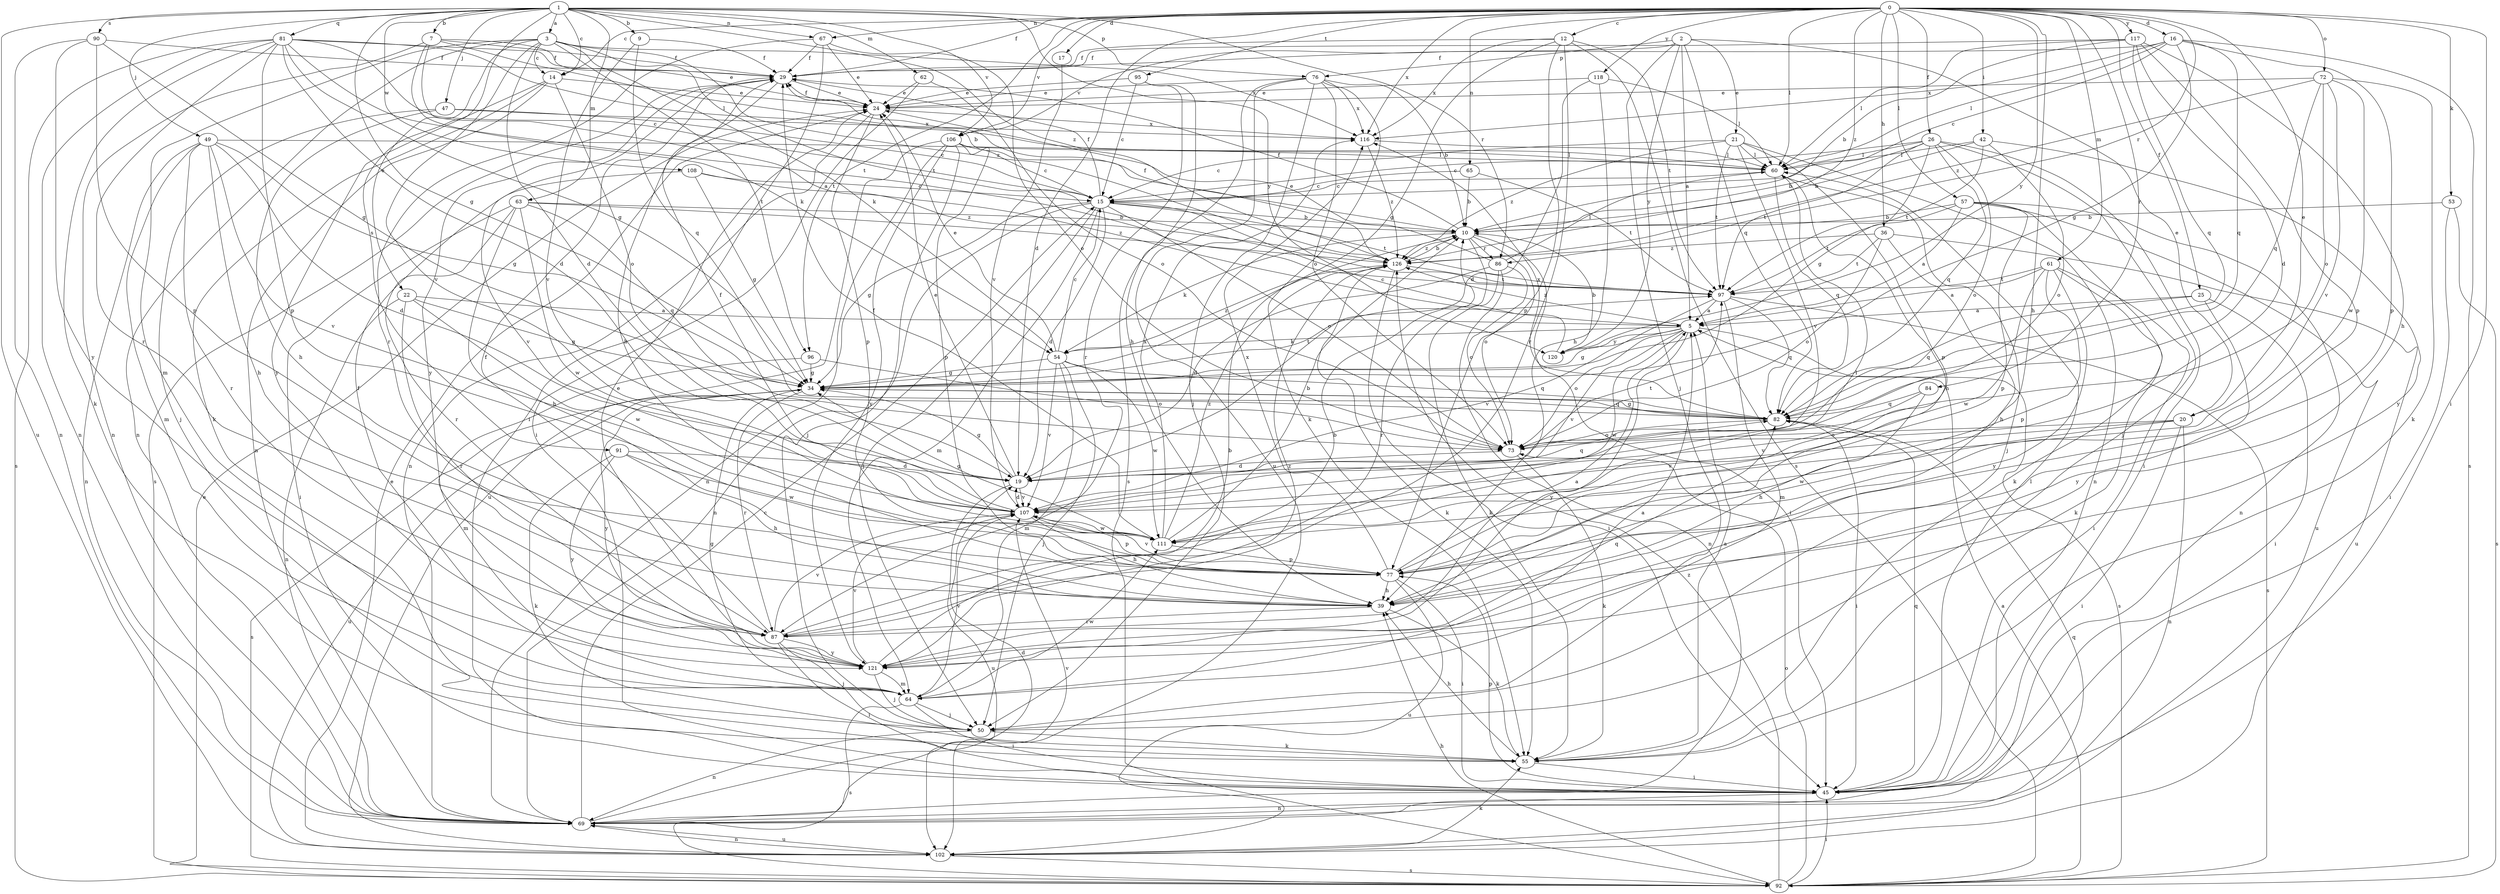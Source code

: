 strict digraph  {
0;
1;
2;
3;
5;
7;
9;
10;
12;
14;
15;
16;
17;
19;
20;
21;
22;
24;
25;
26;
29;
34;
36;
39;
42;
45;
47;
49;
50;
53;
54;
55;
57;
60;
61;
62;
63;
64;
65;
67;
69;
72;
73;
76;
77;
81;
82;
84;
86;
87;
90;
91;
92;
95;
96;
97;
102;
106;
107;
108;
111;
116;
117;
118;
120;
121;
126;
0 -> 12  [label=c];
0 -> 14  [label=c];
0 -> 16  [label=d];
0 -> 17  [label=d];
0 -> 19  [label=d];
0 -> 20  [label=e];
0 -> 25  [label=f];
0 -> 26  [label=f];
0 -> 29  [label=f];
0 -> 36  [label=h];
0 -> 39  [label=h];
0 -> 42  [label=i];
0 -> 45  [label=i];
0 -> 53  [label=k];
0 -> 57  [label=l];
0 -> 60  [label=l];
0 -> 61  [label=m];
0 -> 65  [label=n];
0 -> 67  [label=n];
0 -> 72  [label=o];
0 -> 84  [label=r];
0 -> 86  [label=r];
0 -> 95  [label=t];
0 -> 96  [label=t];
0 -> 106  [label=v];
0 -> 116  [label=x];
0 -> 117  [label=y];
0 -> 118  [label=y];
0 -> 120  [label=y];
0 -> 126  [label=z];
1 -> 3  [label=a];
1 -> 7  [label=b];
1 -> 9  [label=b];
1 -> 14  [label=c];
1 -> 34  [label=g];
1 -> 47  [label=j];
1 -> 49  [label=j];
1 -> 62  [label=m];
1 -> 63  [label=m];
1 -> 67  [label=n];
1 -> 76  [label=p];
1 -> 81  [label=q];
1 -> 86  [label=r];
1 -> 90  [label=s];
1 -> 91  [label=s];
1 -> 102  [label=u];
1 -> 106  [label=v];
1 -> 108  [label=w];
1 -> 120  [label=y];
1 -> 126  [label=z];
2 -> 5  [label=a];
2 -> 20  [label=e];
2 -> 21  [label=e];
2 -> 50  [label=j];
2 -> 76  [label=p];
2 -> 82  [label=q];
2 -> 106  [label=v];
2 -> 120  [label=y];
3 -> 14  [label=c];
3 -> 19  [label=d];
3 -> 22  [label=e];
3 -> 54  [label=k];
3 -> 64  [label=m];
3 -> 69  [label=n];
3 -> 96  [label=t];
3 -> 97  [label=t];
3 -> 107  [label=v];
3 -> 116  [label=x];
3 -> 126  [label=z];
5 -> 34  [label=g];
5 -> 54  [label=k];
5 -> 73  [label=o];
5 -> 92  [label=s];
5 -> 107  [label=v];
5 -> 111  [label=w];
5 -> 120  [label=y];
5 -> 121  [label=y];
5 -> 126  [label=z];
7 -> 5  [label=a];
7 -> 10  [label=b];
7 -> 24  [label=e];
7 -> 29  [label=f];
7 -> 54  [label=k];
7 -> 69  [label=n];
9 -> 29  [label=f];
9 -> 82  [label=q];
9 -> 107  [label=v];
10 -> 29  [label=f];
10 -> 45  [label=i];
10 -> 54  [label=k];
10 -> 73  [label=o];
10 -> 86  [label=r];
10 -> 87  [label=r];
10 -> 126  [label=z];
12 -> 29  [label=f];
12 -> 34  [label=g];
12 -> 77  [label=p];
12 -> 87  [label=r];
12 -> 92  [label=s];
12 -> 97  [label=t];
12 -> 116  [label=x];
14 -> 24  [label=e];
14 -> 55  [label=k];
14 -> 69  [label=n];
14 -> 73  [label=o];
14 -> 121  [label=y];
15 -> 10  [label=b];
15 -> 19  [label=d];
15 -> 29  [label=f];
15 -> 34  [label=g];
15 -> 50  [label=j];
15 -> 64  [label=m];
15 -> 69  [label=n];
15 -> 73  [label=o];
15 -> 97  [label=t];
16 -> 15  [label=c];
16 -> 29  [label=f];
16 -> 34  [label=g];
16 -> 60  [label=l];
16 -> 77  [label=p];
16 -> 82  [label=q];
16 -> 92  [label=s];
16 -> 116  [label=x];
17 -> 107  [label=v];
19 -> 24  [label=e];
19 -> 34  [label=g];
19 -> 82  [label=q];
19 -> 97  [label=t];
19 -> 102  [label=u];
19 -> 107  [label=v];
20 -> 45  [label=i];
20 -> 69  [label=n];
20 -> 73  [label=o];
20 -> 107  [label=v];
20 -> 111  [label=w];
21 -> 15  [label=c];
21 -> 60  [label=l];
21 -> 69  [label=n];
21 -> 77  [label=p];
21 -> 97  [label=t];
21 -> 107  [label=v];
21 -> 126  [label=z];
22 -> 5  [label=a];
22 -> 34  [label=g];
22 -> 69  [label=n];
22 -> 87  [label=r];
22 -> 111  [label=w];
24 -> 29  [label=f];
24 -> 69  [label=n];
24 -> 77  [label=p];
24 -> 116  [label=x];
25 -> 5  [label=a];
25 -> 45  [label=i];
25 -> 82  [label=q];
25 -> 121  [label=y];
26 -> 10  [label=b];
26 -> 15  [label=c];
26 -> 34  [label=g];
26 -> 45  [label=i];
26 -> 50  [label=j];
26 -> 60  [label=l];
26 -> 73  [label=o];
26 -> 82  [label=q];
26 -> 97  [label=t];
29 -> 24  [label=e];
29 -> 39  [label=h];
29 -> 92  [label=s];
29 -> 121  [label=y];
34 -> 82  [label=q];
34 -> 87  [label=r];
34 -> 92  [label=s];
34 -> 97  [label=t];
34 -> 102  [label=u];
34 -> 121  [label=y];
36 -> 39  [label=h];
36 -> 73  [label=o];
36 -> 97  [label=t];
36 -> 102  [label=u];
36 -> 126  [label=z];
39 -> 55  [label=k];
39 -> 87  [label=r];
42 -> 10  [label=b];
42 -> 60  [label=l];
42 -> 73  [label=o];
42 -> 97  [label=t];
42 -> 121  [label=y];
45 -> 60  [label=l];
45 -> 69  [label=n];
45 -> 77  [label=p];
45 -> 82  [label=q];
47 -> 15  [label=c];
47 -> 39  [label=h];
47 -> 50  [label=j];
47 -> 116  [label=x];
49 -> 19  [label=d];
49 -> 34  [label=g];
49 -> 39  [label=h];
49 -> 60  [label=l];
49 -> 64  [label=m];
49 -> 69  [label=n];
49 -> 87  [label=r];
49 -> 107  [label=v];
50 -> 55  [label=k];
50 -> 69  [label=n];
53 -> 10  [label=b];
53 -> 45  [label=i];
53 -> 92  [label=s];
54 -> 15  [label=c];
54 -> 24  [label=e];
54 -> 34  [label=g];
54 -> 50  [label=j];
54 -> 64  [label=m];
54 -> 82  [label=q];
54 -> 107  [label=v];
54 -> 111  [label=w];
54 -> 126  [label=z];
55 -> 5  [label=a];
55 -> 39  [label=h];
55 -> 45  [label=i];
57 -> 5  [label=a];
57 -> 10  [label=b];
57 -> 55  [label=k];
57 -> 69  [label=n];
57 -> 77  [label=p];
57 -> 97  [label=t];
57 -> 102  [label=u];
60 -> 15  [label=c];
60 -> 39  [label=h];
60 -> 50  [label=j];
60 -> 82  [label=q];
61 -> 5  [label=a];
61 -> 45  [label=i];
61 -> 55  [label=k];
61 -> 77  [label=p];
61 -> 97  [label=t];
61 -> 111  [label=w];
61 -> 121  [label=y];
62 -> 24  [label=e];
62 -> 45  [label=i];
62 -> 73  [label=o];
63 -> 10  [label=b];
63 -> 39  [label=h];
63 -> 45  [label=i];
63 -> 82  [label=q];
63 -> 87  [label=r];
63 -> 111  [label=w];
63 -> 126  [label=z];
64 -> 5  [label=a];
64 -> 29  [label=f];
64 -> 34  [label=g];
64 -> 45  [label=i];
64 -> 50  [label=j];
64 -> 92  [label=s];
64 -> 107  [label=v];
64 -> 111  [label=w];
65 -> 10  [label=b];
65 -> 15  [label=c];
65 -> 97  [label=t];
67 -> 24  [label=e];
67 -> 29  [label=f];
67 -> 45  [label=i];
67 -> 73  [label=o];
67 -> 87  [label=r];
69 -> 15  [label=c];
69 -> 19  [label=d];
69 -> 102  [label=u];
69 -> 107  [label=v];
72 -> 24  [label=e];
72 -> 55  [label=k];
72 -> 73  [label=o];
72 -> 82  [label=q];
72 -> 107  [label=v];
72 -> 111  [label=w];
72 -> 126  [label=z];
73 -> 19  [label=d];
73 -> 55  [label=k];
76 -> 10  [label=b];
76 -> 24  [label=e];
76 -> 50  [label=j];
76 -> 55  [label=k];
76 -> 73  [label=o];
76 -> 92  [label=s];
76 -> 102  [label=u];
76 -> 116  [label=x];
77 -> 39  [label=h];
77 -> 45  [label=i];
77 -> 60  [label=l];
77 -> 102  [label=u];
77 -> 107  [label=v];
77 -> 116  [label=x];
81 -> 15  [label=c];
81 -> 19  [label=d];
81 -> 29  [label=f];
81 -> 34  [label=g];
81 -> 55  [label=k];
81 -> 60  [label=l];
81 -> 69  [label=n];
81 -> 77  [label=p];
81 -> 87  [label=r];
81 -> 92  [label=s];
81 -> 97  [label=t];
82 -> 34  [label=g];
82 -> 45  [label=i];
82 -> 73  [label=o];
82 -> 116  [label=x];
84 -> 39  [label=h];
84 -> 82  [label=q];
84 -> 107  [label=v];
86 -> 19  [label=d];
86 -> 24  [label=e];
86 -> 55  [label=k];
86 -> 60  [label=l];
86 -> 69  [label=n];
86 -> 73  [label=o];
87 -> 5  [label=a];
87 -> 10  [label=b];
87 -> 29  [label=f];
87 -> 45  [label=i];
87 -> 50  [label=j];
87 -> 107  [label=v];
87 -> 121  [label=y];
90 -> 29  [label=f];
90 -> 34  [label=g];
90 -> 69  [label=n];
90 -> 77  [label=p];
90 -> 121  [label=y];
91 -> 19  [label=d];
91 -> 39  [label=h];
91 -> 55  [label=k];
91 -> 111  [label=w];
91 -> 121  [label=y];
92 -> 5  [label=a];
92 -> 24  [label=e];
92 -> 39  [label=h];
92 -> 45  [label=i];
92 -> 73  [label=o];
92 -> 126  [label=z];
95 -> 15  [label=c];
95 -> 24  [label=e];
95 -> 39  [label=h];
95 -> 87  [label=r];
96 -> 34  [label=g];
96 -> 64  [label=m];
96 -> 73  [label=o];
97 -> 5  [label=a];
97 -> 64  [label=m];
97 -> 82  [label=q];
97 -> 92  [label=s];
97 -> 107  [label=v];
102 -> 24  [label=e];
102 -> 55  [label=k];
102 -> 69  [label=n];
102 -> 82  [label=q];
102 -> 92  [label=s];
106 -> 15  [label=c];
106 -> 50  [label=j];
106 -> 60  [label=l];
106 -> 69  [label=n];
106 -> 77  [label=p];
106 -> 102  [label=u];
106 -> 121  [label=y];
107 -> 19  [label=d];
107 -> 29  [label=f];
107 -> 39  [label=h];
107 -> 77  [label=p];
107 -> 111  [label=w];
108 -> 15  [label=c];
108 -> 34  [label=g];
108 -> 107  [label=v];
108 -> 126  [label=z];
111 -> 10  [label=b];
111 -> 29  [label=f];
111 -> 34  [label=g];
111 -> 77  [label=p];
111 -> 116  [label=x];
111 -> 126  [label=z];
116 -> 60  [label=l];
116 -> 126  [label=z];
117 -> 10  [label=b];
117 -> 19  [label=d];
117 -> 29  [label=f];
117 -> 39  [label=h];
117 -> 60  [label=l];
117 -> 77  [label=p];
117 -> 82  [label=q];
118 -> 19  [label=d];
118 -> 24  [label=e];
118 -> 39  [label=h];
118 -> 60  [label=l];
120 -> 10  [label=b];
120 -> 15  [label=c];
121 -> 10  [label=b];
121 -> 24  [label=e];
121 -> 50  [label=j];
121 -> 64  [label=m];
121 -> 82  [label=q];
121 -> 107  [label=v];
121 -> 126  [label=z];
126 -> 10  [label=b];
126 -> 29  [label=f];
126 -> 45  [label=i];
126 -> 55  [label=k];
126 -> 97  [label=t];
}
